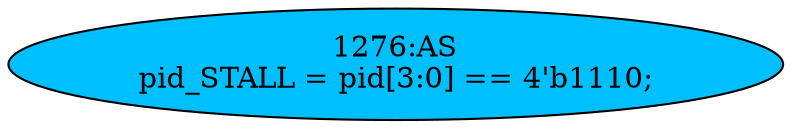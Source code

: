 strict digraph "" {
	node [label="\N"];
	"1276:AS"	 [ast="<pyverilog.vparser.ast.Assign object at 0x7f0647e4afd0>",
		def_var="['pid_STALL']",
		fillcolor=deepskyblue,
		label="1276:AS
pid_STALL = pid[3:0] == 4'b1110;",
		statements="[]",
		style=filled,
		typ=Assign,
		use_var="['pid']"];
}
